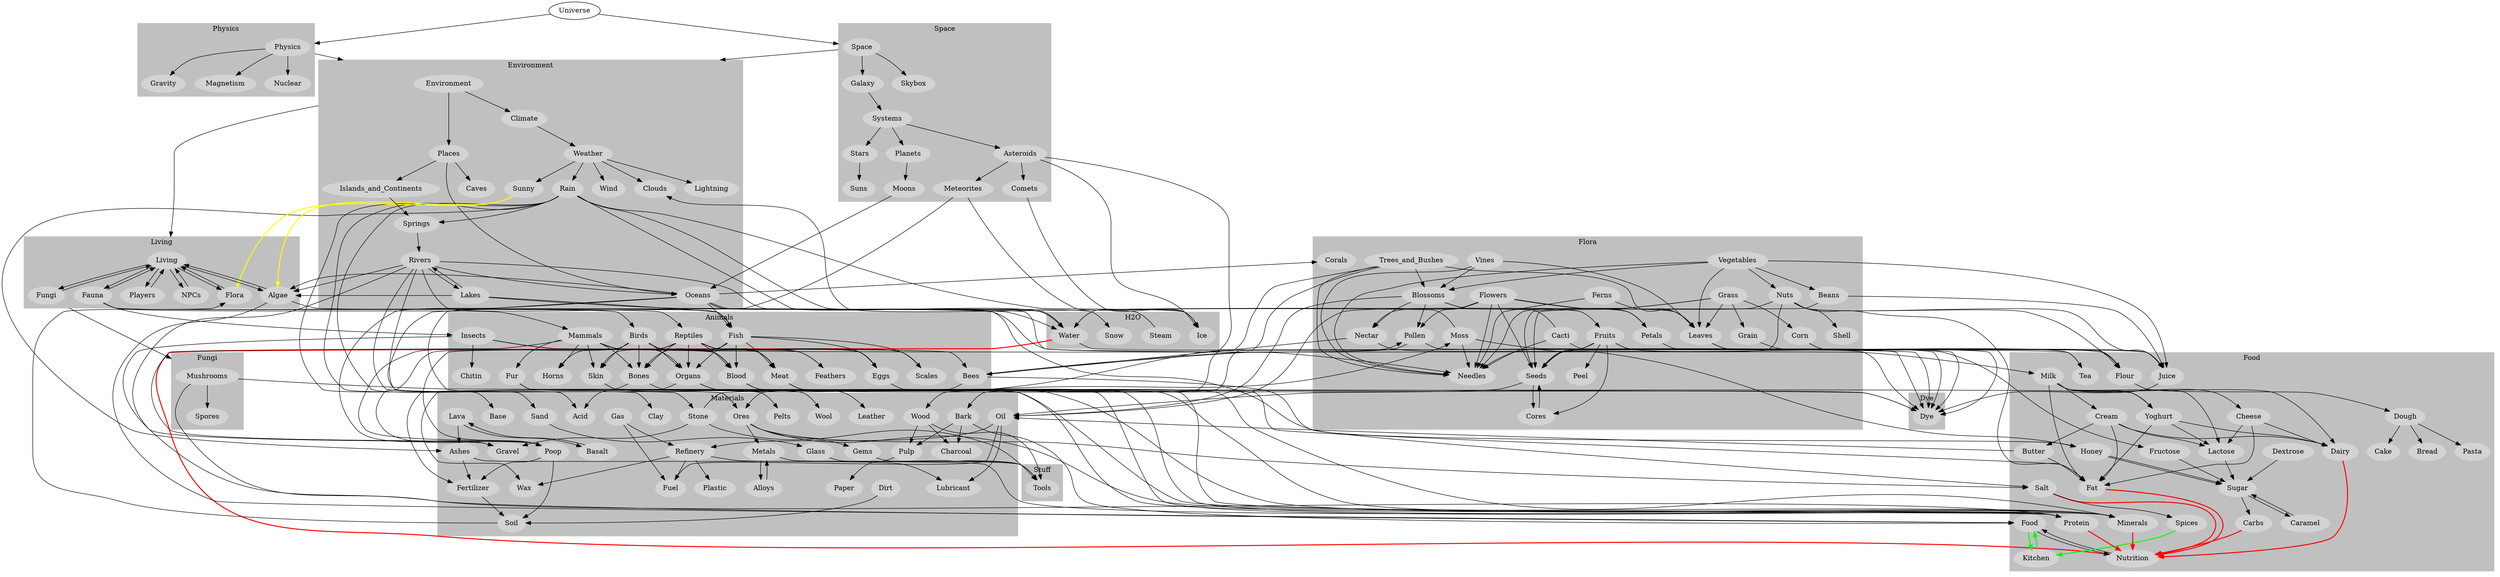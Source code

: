 digraph G {
compound=true;

subgraph cluster1 {
label="Physics"; style=filled; color=grey;
node [style=filled,color=lightgrey];

Physics->Gravity,Magnetism,Nuclear;
}

subgraph cluster2 {
label="Space"; style=filled; color=grey;
node [style=filled,color=lightgrey];

Space->Galaxy,Skybox;
Galaxy->Systems;
Systems->Stars->Suns;
Systems->Planets;
Planets->Moons;
Systems->Asteroids->Meteorites,Comets;
}

Universe->Space[lhead=cluster2];
Universe->Physics[lhead=cluster1];

subgraph cluster3 {
label="Environment"; style=filled; color=grey;
node [style=filled,color=lightgrey];
Physics->Environment[ltail=cluster1,lhead=cluster3];
Space->Environment[ltail=cluster2,lhead=cluster3];

Environment->Places,Climate;
Climate->Weather->Lightning,Wind,Rain,Sunny,Clouds;
Places->Caves,Oceans,Islands_and_Continents;
Islands_and_Continents,Rain->Springs->Rivers;
Lakes->Rivers->Lakes,Oceans;
}

subgraph cluster10 {
label="H2O"; style=filled; color=grey;
node [style=filled,color=lightgrey];

Water,Snow,Ice,Steam;
}

subgraph cluster9 {
label="Dye"; style=filled; color=grey;
node [style=filled,color=lightgrey];

Dye;
}

subgraph cluster8 {
label="Food"; style=filled; color=grey;
node [style=filled,color=lightgrey];
Food->Nutrition->Food;
Spices,Food->Kitchen->Food[style=bold,color=green];
Carbs,Protein,Dairy,Fat->Nutrition[style=bold,color=red];
Salt,Water,Minerals->Nutrition[style=bold,color=red];

Lactose,Fructose,Dextrose->Sugar->Carbs;
Milk->Cheese,Yoghurt,Cream;
Milk,Cream,Cheese,Yoghurt->Fat,Dairy,Lactose;
Flour->Dough->Bread,Pasta,Cake;
Cream->Butter->Fat;
Honey->Sugar->Caramel->Sugar;
Salt->Spices;
Juice->Dye;
Water->Tea;
}

subgraph cluster4 {
label="Materials"; style=filled; color=grey;
node [style=filled,color=lightgrey];

Acid,Base;
Leather,Pelts,Wool;
Metals->Alloys->Metals;
Ores->Salt,Gems,Metals,Minerals;
Sand->Glass;
Stone->Gravel;
Clay;
Dirt,Poop,Fertilizer->Soil;
Lava->Basalt->Lava->Ashes->Minerals;
Steam->Clouds;
Wood,Bark->Pulp,Charcoal;
Pulp->Paper;
Butter->Oil->Lubricant;
Oil,Gas->Fuel,Refinery;
Refinery->Fuel,Wax,Plastic,Lubricant
}

subgraph cluster5 {
label="Living"; style=filled; color=grey;
node [style=filled,color=lightgrey];
Environment->Living[ltail=cluster3,lhead=cluster5];

Living->Flora,Fauna,Fungi,Algae,Players,NPCs->Living;
Algae->Dye,Food
}

subgraph cluster6 {
label="Fungi"; style=filled; color=grey;
node [style=filled,color=lightgrey];
Fungi->Mushrooms[ltail=cluster5,lhead=cluster6];

Mushrooms->Spores,Food,Dye;
}

subgraph cluster7 {
label="Flora"; style=filled; color=grey;
node [style=filled,color=lightgrey];
Soil->Flora[ltail=cluster5,lhead=cluster7];

Leaves->Tea
Oceans->Corals,Needles
Stone->Moss->Dye,Water,Needles
Flowers->Leaves,Petals,Pollen,Nectar,Seeds,Needles
Vines->Leaves,Blossoms,Needles
Trees_and_Bushes->Leaves,Blossoms,Wood,Bark,Needles
Ferns->Leaves,Needles
Cacti->Dye,Water,Needles
Grass->Seeds,Grain,Leaves,Corn,Needles
Vegetables->Leaves,Nuts,Juice,Blossoms,Beans,Needles

Fruits->Seeds,Juice,Peel,Fructose,Needles
Fruits->Cores->Seeds->Cores
Nuts->Seeds,Juice,Shell,Fat,Flour,Oil
Blossoms->Petals,Pollen,Fruits,Nectar,Oil
Petals,Pollen,Leaves->Dye
Nectar->Honey->Sugar
Grain->Flour
Beans->Seeds,Juice
Corn->Juice,Flour
Seeds->Flour,Oil
Bark->Food
}

subgraph cluster12 {
label="Animals"; style=filled; color=grey;
node [style=filled,color=lightgrey];

Fauna->Reptiles->Horns,Skin,Scales,Feathers,Eggs,Bones,Blood,Poop,Meat,Organs;
Fauna->Birds->Skin,Feathers,Eggs,Bones,Blood,Poop,Meat,Organs;
Fauna->Fish->Scales,Eggs,Bones,Blood,Poop,Meat,Organs;
Fauna->Mammals->Fur,Horns,Skin,Milk,Bones,Blood,Poop,Meat,Organs;
Fauna->Insects->Protein,Chitin,Blood;

Insects,Pollen,Nectar->Bees->Wax,Honey,Pollen;
Eggs->Protein;
Blood->Protein,Minerals,Dye;
Meat->Protein,Minerals,Fat;
Organs->Protein,Minerals,Acid;
Bones->Minerals;
Bones,Poop,Ashes->Fertilizer;
Skin->Leather,Yoghurt;
Fur->Pelts,Wool;
}

subgraph cluster11 {
label="Stuff"; style=filled; color=grey;
node [style=filled,color=lightgrey];

Gems,Stone,Metals,Wood,Glass->Tools;
}

Asteroids,Meteorites->Ores,Ice
Comets->Ice
Rain->Water,Acid,Base,Ashes,Snow,Ice,Sand
Sunny->Flora,Algae[style=bold,color=yellow];
Moons->Oceans
Rivers->Ores,Gravel,Clay
Oceans,Rivers,Lakes->Water,Fish,Algae
Oceans->Salt,Stone,Gravel
}
